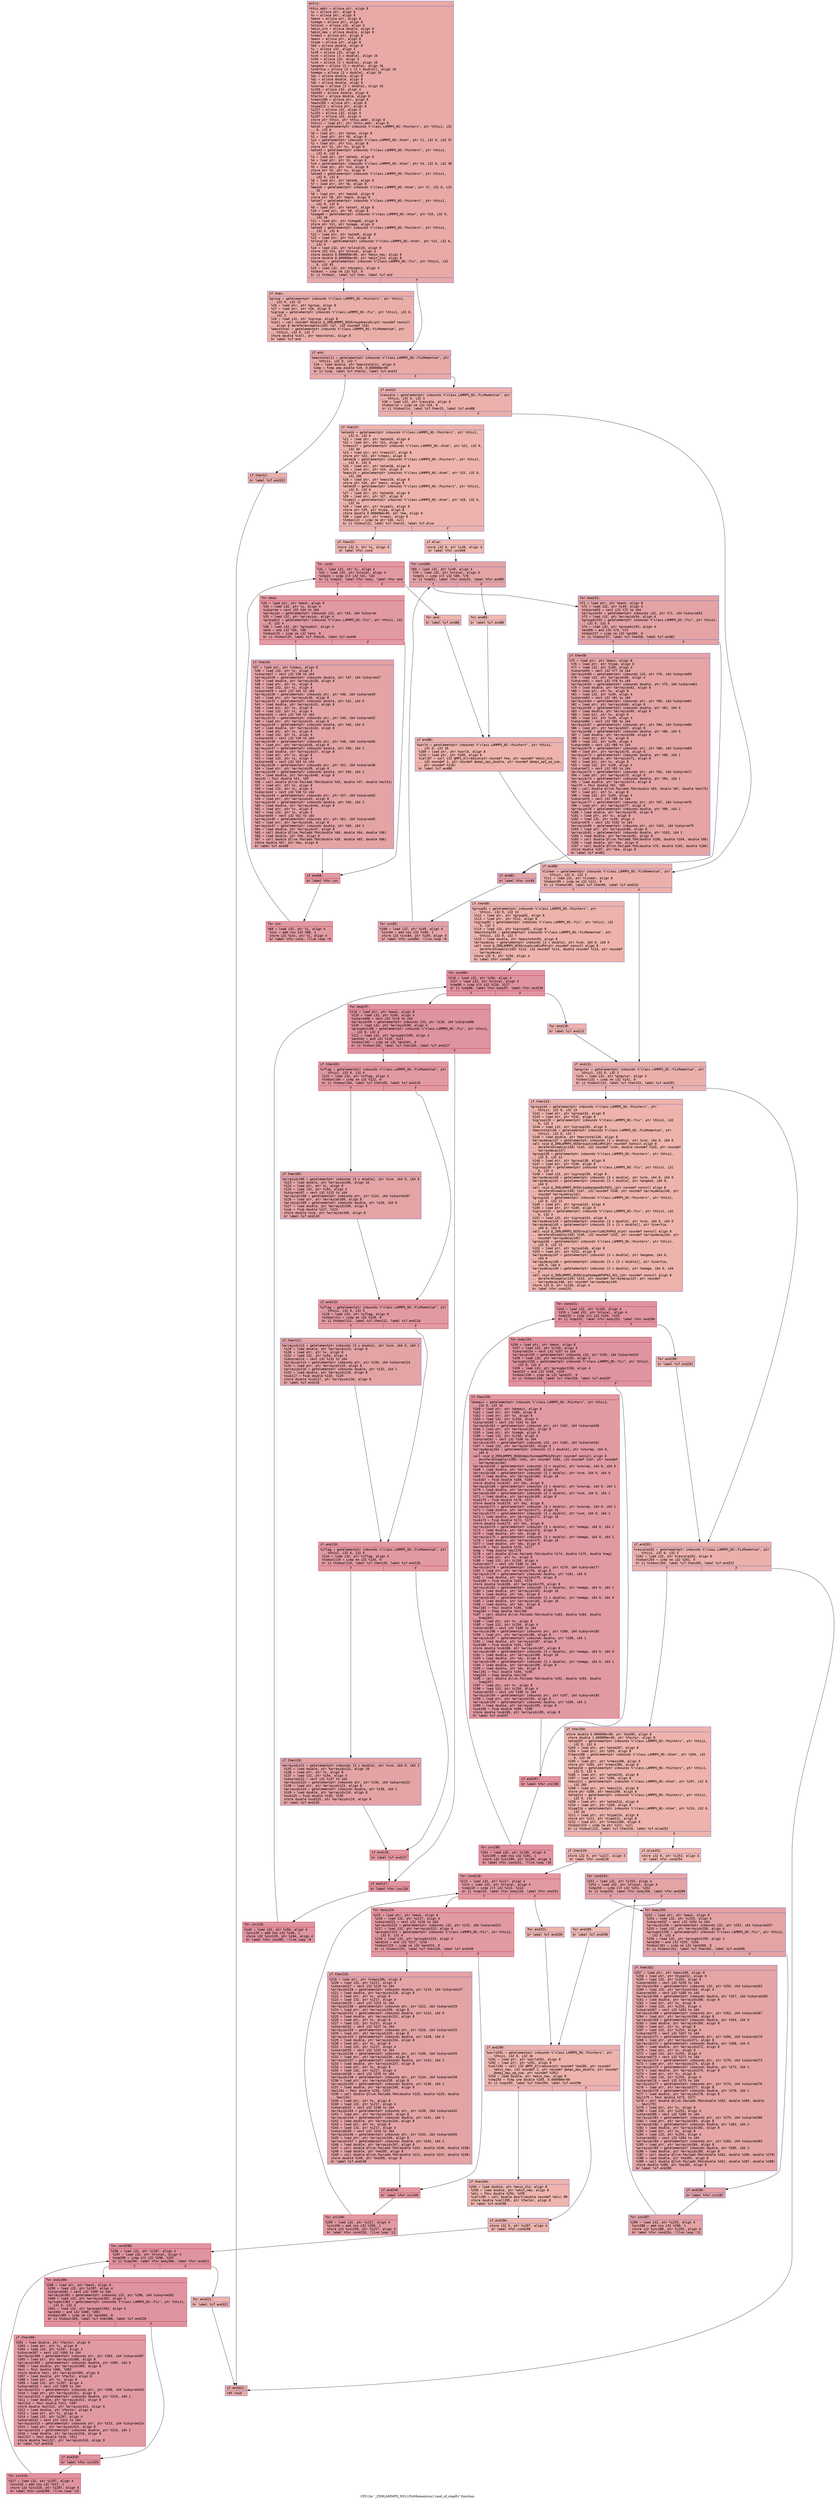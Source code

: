 digraph "CFG for '_ZN9LAMMPS_NS11FixMomentum11end_of_stepEv' function" {
	label="CFG for '_ZN9LAMMPS_NS11FixMomentum11end_of_stepEv' function";

	Node0x55dfed23d160 [shape=record,color="#3d50c3ff", style=filled, fillcolor="#ca3b3770" fontname="Courier",label="{entry:\l|  %this.addr = alloca ptr, align 8\l  %x = alloca ptr, align 8\l  %v = alloca ptr, align 8\l  %mask = alloca ptr, align 8\l  %image = alloca ptr, align 8\l  %nlocal = alloca i32, align 4\l  %ekin_old = alloca double, align 8\l  %ekin_new = alloca double, align 8\l  %rmass = alloca ptr, align 8\l  %mass = alloca ptr, align 8\l  %type = alloca ptr, align 8\l  %ke = alloca double, align 8\l  %i = alloca i32, align 4\l  %i49 = alloca i32, align 4\l  %vcm = alloca [3 x double], align 16\l  %i94 = alloca i32, align 4\l  %xcm = alloca [3 x double], align 16\l  %angmom = alloca [3 x double], align 16\l  %inertia = alloca [3 x [3 x double]], align 16\l  %omega = alloca [3 x double], align 16\l  %dx = alloca double, align 8\l  %dy = alloca double, align 8\l  %dz = alloca double, align 8\l  %unwrap = alloca [3 x double], align 16\l  %i150 = alloca i32, align 4\l  %ke205 = alloca double, align 8\l  %factor = alloca double, align 8\l  %rmass206 = alloca ptr, align 8\l  %mass209 = alloca ptr, align 8\l  %type212 = alloca ptr, align 8\l  %i217 = alloca i32, align 4\l  %i253 = alloca i32, align 4\l  %i297 = alloca i32, align 4\l  store ptr %this, ptr %this.addr, align 8\l  %this1 = load ptr, ptr %this.addr, align 8\l  %atom = getelementptr inbounds %\"class.LAMMPS_NS::Pointers\", ptr %this1, i32\l... 0, i32 6\l  %0 = load ptr, ptr %atom, align 8\l  %1 = load ptr, ptr %0, align 8\l  %x2 = getelementptr inbounds %\"class.LAMMPS_NS::Atom\", ptr %1, i32 0, i32 37\l  %2 = load ptr, ptr %x2, align 8\l  store ptr %2, ptr %x, align 8\l  %atom3 = getelementptr inbounds %\"class.LAMMPS_NS::Pointers\", ptr %this1,\l... i32 0, i32 6\l  %3 = load ptr, ptr %atom3, align 8\l  %4 = load ptr, ptr %3, align 8\l  %v4 = getelementptr inbounds %\"class.LAMMPS_NS::Atom\", ptr %4, i32 0, i32 38\l  %5 = load ptr, ptr %v4, align 8\l  store ptr %5, ptr %v, align 8\l  %atom5 = getelementptr inbounds %\"class.LAMMPS_NS::Pointers\", ptr %this1,\l... i32 0, i32 6\l  %6 = load ptr, ptr %atom5, align 8\l  %7 = load ptr, ptr %6, align 8\l  %mask6 = getelementptr inbounds %\"class.LAMMPS_NS::Atom\", ptr %7, i32 0, i32\l... 35\l  %8 = load ptr, ptr %mask6, align 8\l  store ptr %8, ptr %mask, align 8\l  %atom7 = getelementptr inbounds %\"class.LAMMPS_NS::Pointers\", ptr %this1,\l... i32 0, i32 6\l  %9 = load ptr, ptr %atom7, align 8\l  %10 = load ptr, ptr %9, align 8\l  %image8 = getelementptr inbounds %\"class.LAMMPS_NS::Atom\", ptr %10, i32 0,\l... i32 36\l  %11 = load ptr, ptr %image8, align 8\l  store ptr %11, ptr %image, align 8\l  %atom9 = getelementptr inbounds %\"class.LAMMPS_NS::Pointers\", ptr %this1,\l... i32 0, i32 6\l  %12 = load ptr, ptr %atom9, align 8\l  %13 = load ptr, ptr %12, align 8\l  %nlocal10 = getelementptr inbounds %\"class.LAMMPS_NS::Atom\", ptr %13, i32 0,\l... i32 4\l  %14 = load i32, ptr %nlocal10, align 8\l  store i32 %14, ptr %nlocal, align 4\l  store double 0.000000e+00, ptr %ekin_new, align 8\l  store double 0.000000e+00, ptr %ekin_old, align 8\l  %dynamic = getelementptr inbounds %\"class.LAMMPS_NS::Fix\", ptr %this1, i32\l... 0, i32 93\l  %15 = load i32, ptr %dynamic, align 4\l  %tobool = icmp ne i32 %15, 0\l  br i1 %tobool, label %if.then, label %if.end\l|{<s0>T|<s1>F}}"];
	Node0x55dfed23d160:s0 -> Node0x55dfed240db0[tooltip="entry -> if.then\nProbability 62.50%" ];
	Node0x55dfed23d160:s1 -> Node0x55dfed241440[tooltip="entry -> if.end\nProbability 37.50%" ];
	Node0x55dfed240db0 [shape=record,color="#3d50c3ff", style=filled, fillcolor="#d0473d70" fontname="Courier",label="{if.then:\l|  %group = getelementptr inbounds %\"class.LAMMPS_NS::Pointers\", ptr %this1,\l... i32 0, i32 13\l  %16 = load ptr, ptr %group, align 8\l  %17 = load ptr, ptr %16, align 8\l  %igroup = getelementptr inbounds %\"class.LAMMPS_NS::Fix\", ptr %this1, i32 0,\l... i32 3\l  %18 = load i32, ptr %igroup, align 8\l  %call = call noundef double @_ZN9LAMMPS_NS5Group4massEi(ptr noundef nonnull\l... align 8 dereferenceable(244) %17, i32 noundef %18)\l  %masstotal = getelementptr inbounds %\"class.LAMMPS_NS::FixMomentum\", ptr\l... %this1, i32 0, i32 7\l  store double %call, ptr %masstotal, align 8\l  br label %if.end\l}"];
	Node0x55dfed240db0 -> Node0x55dfed241440[tooltip="if.then -> if.end\nProbability 100.00%" ];
	Node0x55dfed241440 [shape=record,color="#3d50c3ff", style=filled, fillcolor="#ca3b3770" fontname="Courier",label="{if.end:\l|  %masstotal11 = getelementptr inbounds %\"class.LAMMPS_NS::FixMomentum\", ptr\l... %this1, i32 0, i32 7\l  %19 = load double, ptr %masstotal11, align 8\l  %cmp = fcmp oeq double %19, 0.000000e+00\l  br i1 %cmp, label %if.then12, label %if.end13\l|{<s0>T|<s1>F}}"];
	Node0x55dfed241440:s0 -> Node0x55dfed241df0[tooltip="if.end -> if.then12\nProbability 62.50%" ];
	Node0x55dfed241440:s1 -> Node0x55dfed241e70[tooltip="if.end -> if.end13\nProbability 37.50%" ];
	Node0x55dfed241df0 [shape=record,color="#3d50c3ff", style=filled, fillcolor="#d0473d70" fontname="Courier",label="{if.then12:\l|  br label %if.end322\l}"];
	Node0x55dfed241df0 -> Node0x55dfed241fa0[tooltip="if.then12 -> if.end322\nProbability 100.00%" ];
	Node0x55dfed241e70 [shape=record,color="#3d50c3ff", style=filled, fillcolor="#d24b4070" fontname="Courier",label="{if.end13:\l|  %rescale = getelementptr inbounds %\"class.LAMMPS_NS::FixMomentum\", ptr\l... %this1, i32 0, i32 3\l  %20 = load i32, ptr %rescale, align 8\l  %tobool14 = icmp ne i32 %20, 0\l  br i1 %tobool14, label %if.then15, label %if.end88\l|{<s0>T|<s1>F}}"];
	Node0x55dfed241e70:s0 -> Node0x55dfed2422b0[tooltip="if.end13 -> if.then15\nProbability 62.50%" ];
	Node0x55dfed241e70:s1 -> Node0x55dfed242330[tooltip="if.end13 -> if.end88\nProbability 37.50%" ];
	Node0x55dfed2422b0 [shape=record,color="#3d50c3ff", style=filled, fillcolor="#d6524470" fontname="Courier",label="{if.then15:\l|  %atom16 = getelementptr inbounds %\"class.LAMMPS_NS::Pointers\", ptr %this1,\l... i32 0, i32 6\l  %21 = load ptr, ptr %atom16, align 8\l  %22 = load ptr, ptr %21, align 8\l  %rmass17 = getelementptr inbounds %\"class.LAMMPS_NS::Atom\", ptr %22, i32 0,\l... i32 40\l  %23 = load ptr, ptr %rmass17, align 8\l  store ptr %23, ptr %rmass, align 8\l  %atom18 = getelementptr inbounds %\"class.LAMMPS_NS::Pointers\", ptr %this1,\l... i32 0, i32 6\l  %24 = load ptr, ptr %atom18, align 8\l  %25 = load ptr, ptr %24, align 8\l  %mass19 = getelementptr inbounds %\"class.LAMMPS_NS::Atom\", ptr %25, i32 0,\l... i32 205\l  %26 = load ptr, ptr %mass19, align 8\l  store ptr %26, ptr %mass, align 8\l  %atom20 = getelementptr inbounds %\"class.LAMMPS_NS::Pointers\", ptr %this1,\l... i32 0, i32 6\l  %27 = load ptr, ptr %atom20, align 8\l  %28 = load ptr, ptr %27, align 8\l  %type21 = getelementptr inbounds %\"class.LAMMPS_NS::Atom\", ptr %28, i32 0,\l... i32 34\l  %29 = load ptr, ptr %type21, align 8\l  store ptr %29, ptr %type, align 8\l  store double 0.000000e+00, ptr %ke, align 8\l  %30 = load ptr, ptr %rmass, align 8\l  %tobool22 = icmp ne ptr %30, null\l  br i1 %tobool22, label %if.then23, label %if.else\l|{<s0>T|<s1>F}}"];
	Node0x55dfed2422b0:s0 -> Node0x55dfed243270[tooltip="if.then15 -> if.then23\nProbability 62.50%" ];
	Node0x55dfed2422b0:s1 -> Node0x55dfed2432f0[tooltip="if.then15 -> if.else\nProbability 37.50%" ];
	Node0x55dfed243270 [shape=record,color="#3d50c3ff", style=filled, fillcolor="#d8564670" fontname="Courier",label="{if.then23:\l|  store i32 0, ptr %i, align 4\l  br label %for.cond\l}"];
	Node0x55dfed243270 -> Node0x55dfed2434b0[tooltip="if.then23 -> for.cond\nProbability 100.00%" ];
	Node0x55dfed2434b0 [shape=record,color="#b70d28ff", style=filled, fillcolor="#bb1b2c70" fontname="Courier",label="{for.cond:\l|  %31 = load i32, ptr %i, align 4\l  %32 = load i32, ptr %nlocal, align 4\l  %cmp24 = icmp slt i32 %31, %32\l  br i1 %cmp24, label %for.body, label %for.end\l|{<s0>T|<s1>F}}"];
	Node0x55dfed2434b0:s0 -> Node0x55dfed243750[tooltip="for.cond -> for.body\nProbability 96.88%" ];
	Node0x55dfed2434b0:s1 -> Node0x55dfed2437d0[tooltip="for.cond -> for.end\nProbability 3.12%" ];
	Node0x55dfed243750 [shape=record,color="#b70d28ff", style=filled, fillcolor="#bb1b2c70" fontname="Courier",label="{for.body:\l|  %33 = load ptr, ptr %mask, align 8\l  %34 = load i32, ptr %i, align 4\l  %idxprom = sext i32 %34 to i64\l  %arrayidx = getelementptr inbounds i32, ptr %33, i64 %idxprom\l  %35 = load i32, ptr %arrayidx, align 4\l  %groupbit = getelementptr inbounds %\"class.LAMMPS_NS::Fix\", ptr %this1, i32\l... 0, i32 4\l  %36 = load i32, ptr %groupbit, align 4\l  %and = and i32 %35, %36\l  %tobool25 = icmp ne i32 %and, 0\l  br i1 %tobool25, label %if.then26, label %if.end48\l|{<s0>T|<s1>F}}"];
	Node0x55dfed243750:s0 -> Node0x55dfed230ca0[tooltip="for.body -> if.then26\nProbability 62.50%" ];
	Node0x55dfed243750:s1 -> Node0x55dfed230d20[tooltip="for.body -> if.end48\nProbability 37.50%" ];
	Node0x55dfed230ca0 [shape=record,color="#3d50c3ff", style=filled, fillcolor="#c32e3170" fontname="Courier",label="{if.then26:\l|  %37 = load ptr, ptr %rmass, align 8\l  %38 = load i32, ptr %i, align 4\l  %idxprom27 = sext i32 %38 to i64\l  %arrayidx28 = getelementptr inbounds double, ptr %37, i64 %idxprom27\l  %39 = load double, ptr %arrayidx28, align 8\l  %40 = load ptr, ptr %v, align 8\l  %41 = load i32, ptr %i, align 4\l  %idxprom29 = sext i32 %41 to i64\l  %arrayidx30 = getelementptr inbounds ptr, ptr %40, i64 %idxprom29\l  %42 = load ptr, ptr %arrayidx30, align 8\l  %arrayidx31 = getelementptr inbounds double, ptr %42, i64 0\l  %43 = load double, ptr %arrayidx31, align 8\l  %44 = load ptr, ptr %v, align 8\l  %45 = load i32, ptr %i, align 4\l  %idxprom32 = sext i32 %45 to i64\l  %arrayidx33 = getelementptr inbounds ptr, ptr %44, i64 %idxprom32\l  %46 = load ptr, ptr %arrayidx33, align 8\l  %arrayidx34 = getelementptr inbounds double, ptr %46, i64 0\l  %47 = load double, ptr %arrayidx34, align 8\l  %48 = load ptr, ptr %v, align 8\l  %49 = load i32, ptr %i, align 4\l  %idxprom35 = sext i32 %49 to i64\l  %arrayidx36 = getelementptr inbounds ptr, ptr %48, i64 %idxprom35\l  %50 = load ptr, ptr %arrayidx36, align 8\l  %arrayidx37 = getelementptr inbounds double, ptr %50, i64 1\l  %51 = load double, ptr %arrayidx37, align 8\l  %52 = load ptr, ptr %v, align 8\l  %53 = load i32, ptr %i, align 4\l  %idxprom38 = sext i32 %53 to i64\l  %arrayidx39 = getelementptr inbounds ptr, ptr %52, i64 %idxprom38\l  %54 = load ptr, ptr %arrayidx39, align 8\l  %arrayidx40 = getelementptr inbounds double, ptr %54, i64 1\l  %55 = load double, ptr %arrayidx40, align 8\l  %mul41 = fmul double %51, %55\l  %56 = call double @llvm.fmuladd.f64(double %43, double %47, double %mul41)\l  %57 = load ptr, ptr %v, align 8\l  %58 = load i32, ptr %i, align 4\l  %idxprom42 = sext i32 %58 to i64\l  %arrayidx43 = getelementptr inbounds ptr, ptr %57, i64 %idxprom42\l  %59 = load ptr, ptr %arrayidx43, align 8\l  %arrayidx44 = getelementptr inbounds double, ptr %59, i64 2\l  %60 = load double, ptr %arrayidx44, align 8\l  %61 = load ptr, ptr %v, align 8\l  %62 = load i32, ptr %i, align 4\l  %idxprom45 = sext i32 %62 to i64\l  %arrayidx46 = getelementptr inbounds ptr, ptr %61, i64 %idxprom45\l  %63 = load ptr, ptr %arrayidx46, align 8\l  %arrayidx47 = getelementptr inbounds double, ptr %63, i64 2\l  %64 = load double, ptr %arrayidx47, align 8\l  %65 = call double @llvm.fmuladd.f64(double %60, double %64, double %56)\l  %66 = load double, ptr %ke, align 8\l  %67 = call double @llvm.fmuladd.f64(double %39, double %65, double %66)\l  store double %67, ptr %ke, align 8\l  br label %if.end48\l}"];
	Node0x55dfed230ca0 -> Node0x55dfed230d20[tooltip="if.then26 -> if.end48\nProbability 100.00%" ];
	Node0x55dfed230d20 [shape=record,color="#b70d28ff", style=filled, fillcolor="#bb1b2c70" fontname="Courier",label="{if.end48:\l|  br label %for.inc\l}"];
	Node0x55dfed230d20 -> Node0x55dfed248ff0[tooltip="if.end48 -> for.inc\nProbability 100.00%" ];
	Node0x55dfed248ff0 [shape=record,color="#b70d28ff", style=filled, fillcolor="#bb1b2c70" fontname="Courier",label="{for.inc:\l|  %68 = load i32, ptr %i, align 4\l  %inc = add nsw i32 %68, 1\l  store i32 %inc, ptr %i, align 4\l  br label %for.cond, !llvm.loop !6\l}"];
	Node0x55dfed248ff0 -> Node0x55dfed2434b0[tooltip="for.inc -> for.cond\nProbability 100.00%" ];
	Node0x55dfed2437d0 [shape=record,color="#3d50c3ff", style=filled, fillcolor="#d8564670" fontname="Courier",label="{for.end:\l|  br label %if.end86\l}"];
	Node0x55dfed2437d0 -> Node0x55dfed2493e0[tooltip="for.end -> if.end86\nProbability 100.00%" ];
	Node0x55dfed2432f0 [shape=record,color="#3d50c3ff", style=filled, fillcolor="#de614d70" fontname="Courier",label="{if.else:\l|  store i32 0, ptr %i49, align 4\l  br label %for.cond50\l}"];
	Node0x55dfed2432f0 -> Node0x55dfed249540[tooltip="if.else -> for.cond50\nProbability 100.00%" ];
	Node0x55dfed249540 [shape=record,color="#3d50c3ff", style=filled, fillcolor="#c32e3170" fontname="Courier",label="{for.cond50:\l|  %69 = load i32, ptr %i49, align 4\l  %70 = load i32, ptr %nlocal, align 4\l  %cmp51 = icmp slt i32 %69, %70\l  br i1 %cmp51, label %for.body52, label %for.end85\l|{<s0>T|<s1>F}}"];
	Node0x55dfed249540:s0 -> Node0x55dfed2497b0[tooltip="for.cond50 -> for.body52\nProbability 96.88%" ];
	Node0x55dfed249540:s1 -> Node0x55dfed249830[tooltip="for.cond50 -> for.end85\nProbability 3.12%" ];
	Node0x55dfed2497b0 [shape=record,color="#3d50c3ff", style=filled, fillcolor="#c32e3170" fontname="Courier",label="{for.body52:\l|  %71 = load ptr, ptr %mask, align 8\l  %72 = load i32, ptr %i49, align 4\l  %idxprom53 = sext i32 %72 to i64\l  %arrayidx54 = getelementptr inbounds i32, ptr %71, i64 %idxprom53\l  %73 = load i32, ptr %arrayidx54, align 4\l  %groupbit55 = getelementptr inbounds %\"class.LAMMPS_NS::Fix\", ptr %this1,\l... i32 0, i32 4\l  %74 = load i32, ptr %groupbit55, align 4\l  %and56 = and i32 %73, %74\l  %tobool57 = icmp ne i32 %and56, 0\l  br i1 %tobool57, label %if.then58, label %if.end82\l|{<s0>T|<s1>F}}"];
	Node0x55dfed2497b0:s0 -> Node0x55dfed249f30[tooltip="for.body52 -> if.then58\nProbability 62.50%" ];
	Node0x55dfed2497b0:s1 -> Node0x55dfed249fb0[tooltip="for.body52 -> if.end82\nProbability 37.50%" ];
	Node0x55dfed249f30 [shape=record,color="#3d50c3ff", style=filled, fillcolor="#c5333470" fontname="Courier",label="{if.then58:\l|  %75 = load ptr, ptr %mass, align 8\l  %76 = load ptr, ptr %type, align 8\l  %77 = load i32, ptr %i49, align 4\l  %idxprom59 = sext i32 %77 to i64\l  %arrayidx60 = getelementptr inbounds i32, ptr %76, i64 %idxprom59\l  %78 = load i32, ptr %arrayidx60, align 4\l  %idxprom61 = sext i32 %78 to i64\l  %arrayidx62 = getelementptr inbounds double, ptr %75, i64 %idxprom61\l  %79 = load double, ptr %arrayidx62, align 8\l  %80 = load ptr, ptr %v, align 8\l  %81 = load i32, ptr %i49, align 4\l  %idxprom63 = sext i32 %81 to i64\l  %arrayidx64 = getelementptr inbounds ptr, ptr %80, i64 %idxprom63\l  %82 = load ptr, ptr %arrayidx64, align 8\l  %arrayidx65 = getelementptr inbounds double, ptr %82, i64 0\l  %83 = load double, ptr %arrayidx65, align 8\l  %84 = load ptr, ptr %v, align 8\l  %85 = load i32, ptr %i49, align 4\l  %idxprom66 = sext i32 %85 to i64\l  %arrayidx67 = getelementptr inbounds ptr, ptr %84, i64 %idxprom66\l  %86 = load ptr, ptr %arrayidx67, align 8\l  %arrayidx68 = getelementptr inbounds double, ptr %86, i64 0\l  %87 = load double, ptr %arrayidx68, align 8\l  %88 = load ptr, ptr %v, align 8\l  %89 = load i32, ptr %i49, align 4\l  %idxprom69 = sext i32 %89 to i64\l  %arrayidx70 = getelementptr inbounds ptr, ptr %88, i64 %idxprom69\l  %90 = load ptr, ptr %arrayidx70, align 8\l  %arrayidx71 = getelementptr inbounds double, ptr %90, i64 1\l  %91 = load double, ptr %arrayidx71, align 8\l  %92 = load ptr, ptr %v, align 8\l  %93 = load i32, ptr %i49, align 4\l  %idxprom72 = sext i32 %93 to i64\l  %arrayidx73 = getelementptr inbounds ptr, ptr %92, i64 %idxprom72\l  %94 = load ptr, ptr %arrayidx73, align 8\l  %arrayidx74 = getelementptr inbounds double, ptr %94, i64 1\l  %95 = load double, ptr %arrayidx74, align 8\l  %mul75 = fmul double %91, %95\l  %96 = call double @llvm.fmuladd.f64(double %83, double %87, double %mul75)\l  %97 = load ptr, ptr %v, align 8\l  %98 = load i32, ptr %i49, align 4\l  %idxprom76 = sext i32 %98 to i64\l  %arrayidx77 = getelementptr inbounds ptr, ptr %97, i64 %idxprom76\l  %99 = load ptr, ptr %arrayidx77, align 8\l  %arrayidx78 = getelementptr inbounds double, ptr %99, i64 2\l  %100 = load double, ptr %arrayidx78, align 8\l  %101 = load ptr, ptr %v, align 8\l  %102 = load i32, ptr %i49, align 4\l  %idxprom79 = sext i32 %102 to i64\l  %arrayidx80 = getelementptr inbounds ptr, ptr %101, i64 %idxprom79\l  %103 = load ptr, ptr %arrayidx80, align 8\l  %arrayidx81 = getelementptr inbounds double, ptr %103, i64 2\l  %104 = load double, ptr %arrayidx81, align 8\l  %105 = call double @llvm.fmuladd.f64(double %100, double %104, double %96)\l  %106 = load double, ptr %ke, align 8\l  %107 = call double @llvm.fmuladd.f64(double %79, double %105, double %106)\l  store double %107, ptr %ke, align 8\l  br label %if.end82\l}"];
	Node0x55dfed249f30 -> Node0x55dfed249fb0[tooltip="if.then58 -> if.end82\nProbability 100.00%" ];
	Node0x55dfed249fb0 [shape=record,color="#3d50c3ff", style=filled, fillcolor="#c32e3170" fontname="Courier",label="{if.end82:\l|  br label %for.inc83\l}"];
	Node0x55dfed249fb0 -> Node0x55dfed24cc10[tooltip="if.end82 -> for.inc83\nProbability 100.00%" ];
	Node0x55dfed24cc10 [shape=record,color="#3d50c3ff", style=filled, fillcolor="#c32e3170" fontname="Courier",label="{for.inc83:\l|  %108 = load i32, ptr %i49, align 4\l  %inc84 = add nsw i32 %108, 1\l  store i32 %inc84, ptr %i49, align 4\l  br label %for.cond50, !llvm.loop !8\l}"];
	Node0x55dfed24cc10 -> Node0x55dfed249540[tooltip="for.inc83 -> for.cond50\nProbability 100.00%" ];
	Node0x55dfed249830 [shape=record,color="#3d50c3ff", style=filled, fillcolor="#de614d70" fontname="Courier",label="{for.end85:\l|  br label %if.end86\l}"];
	Node0x55dfed249830 -> Node0x55dfed2493e0[tooltip="for.end85 -> if.end86\nProbability 100.00%" ];
	Node0x55dfed2493e0 [shape=record,color="#3d50c3ff", style=filled, fillcolor="#d6524470" fontname="Courier",label="{if.end86:\l|  %world = getelementptr inbounds %\"class.LAMMPS_NS::Pointers\", ptr %this1,\l... i32 0, i32 16\l  %109 = load ptr, ptr %world, align 8\l  %110 = load ptr, ptr %109, align 8\l  %call87 = call i32 @MPI_Allreduce(ptr noundef %ke, ptr noundef %ekin_old,\l... i32 noundef 1, ptr noundef @ompi_mpi_double, ptr noundef @ompi_mpi_op_sum,\l... ptr noundef %110)\l  br label %if.end88\l}"];
	Node0x55dfed2493e0 -> Node0x55dfed242330[tooltip="if.end86 -> if.end88\nProbability 100.00%" ];
	Node0x55dfed242330 [shape=record,color="#3d50c3ff", style=filled, fillcolor="#d24b4070" fontname="Courier",label="{if.end88:\l|  %linear = getelementptr inbounds %\"class.LAMMPS_NS::FixMomentum\", ptr\l... %this1, i32 0, i32 1\l  %111 = load i32, ptr %linear, align 8\l  %tobool89 = icmp ne i32 %111, 0\l  br i1 %tobool89, label %if.then90, label %if.end131\l|{<s0>T|<s1>F}}"];
	Node0x55dfed242330:s0 -> Node0x55dfed24d710[tooltip="if.end88 -> if.then90\nProbability 62.50%" ];
	Node0x55dfed242330:s1 -> Node0x55dfed24d790[tooltip="if.end88 -> if.end131\nProbability 37.50%" ];
	Node0x55dfed24d710 [shape=record,color="#3d50c3ff", style=filled, fillcolor="#d6524470" fontname="Courier",label="{if.then90:\l|  %group91 = getelementptr inbounds %\"class.LAMMPS_NS::Pointers\", ptr\l... %this1, i32 0, i32 13\l  %112 = load ptr, ptr %group91, align 8\l  %113 = load ptr, ptr %112, align 8\l  %igroup92 = getelementptr inbounds %\"class.LAMMPS_NS::Fix\", ptr %this1, i32\l... 0, i32 3\l  %114 = load i32, ptr %igroup92, align 8\l  %masstotal93 = getelementptr inbounds %\"class.LAMMPS_NS::FixMomentum\", ptr\l... %this1, i32 0, i32 7\l  %115 = load double, ptr %masstotal93, align 8\l  %arraydecay = getelementptr inbounds [3 x double], ptr %vcm, i64 0, i64 0\l  call void @_ZN9LAMMPS_NS5Group3vcmEidPd(ptr noundef nonnull align 8\l... dereferenceable(244) %113, i32 noundef %114, double noundef %115, ptr noundef\l... %arraydecay)\l  store i32 0, ptr %i94, align 4\l  br label %for.cond95\l}"];
	Node0x55dfed24d710 -> Node0x55dfed24e180[tooltip="if.then90 -> for.cond95\nProbability 100.00%" ];
	Node0x55dfed24e180 [shape=record,color="#b70d28ff", style=filled, fillcolor="#b70d2870" fontname="Courier",label="{for.cond95:\l|  %116 = load i32, ptr %i94, align 4\l  %117 = load i32, ptr %nlocal, align 4\l  %cmp96 = icmp slt i32 %116, %117\l  br i1 %cmp96, label %for.body97, label %for.end130\l|{<s0>T|<s1>F}}"];
	Node0x55dfed24e180:s0 -> Node0x55dfed24e3d0[tooltip="for.cond95 -> for.body97\nProbability 96.88%" ];
	Node0x55dfed24e180:s1 -> Node0x55dfed24e450[tooltip="for.cond95 -> for.end130\nProbability 3.12%" ];
	Node0x55dfed24e3d0 [shape=record,color="#b70d28ff", style=filled, fillcolor="#b70d2870" fontname="Courier",label="{for.body97:\l|  %118 = load ptr, ptr %mask, align 8\l  %119 = load i32, ptr %i94, align 4\l  %idxprom98 = sext i32 %119 to i64\l  %arrayidx99 = getelementptr inbounds i32, ptr %118, i64 %idxprom98\l  %120 = load i32, ptr %arrayidx99, align 4\l  %groupbit100 = getelementptr inbounds %\"class.LAMMPS_NS::Fix\", ptr %this1,\l... i32 0, i32 4\l  %121 = load i32, ptr %groupbit100, align 4\l  %and101 = and i32 %120, %121\l  %tobool102 = icmp ne i32 %and101, 0\l  br i1 %tobool102, label %if.then103, label %if.end127\l|{<s0>T|<s1>F}}"];
	Node0x55dfed24e3d0:s0 -> Node0x55dfed24eb30[tooltip="for.body97 -> if.then103\nProbability 62.50%" ];
	Node0x55dfed24e3d0:s1 -> Node0x55dfed24ebb0[tooltip="for.body97 -> if.end127\nProbability 37.50%" ];
	Node0x55dfed24eb30 [shape=record,color="#b70d28ff", style=filled, fillcolor="#bb1b2c70" fontname="Courier",label="{if.then103:\l|  %xflag = getelementptr inbounds %\"class.LAMMPS_NS::FixMomentum\", ptr\l... %this1, i32 0, i32 4\l  %122 = load i32, ptr %xflag, align 4\l  %tobool104 = icmp ne i32 %122, 0\l  br i1 %tobool104, label %if.then105, label %if.end110\l|{<s0>T|<s1>F}}"];
	Node0x55dfed24eb30:s0 -> Node0x55dfed24ef60[tooltip="if.then103 -> if.then105\nProbability 62.50%" ];
	Node0x55dfed24eb30:s1 -> Node0x55dfed24efe0[tooltip="if.then103 -> if.end110\nProbability 37.50%" ];
	Node0x55dfed24ef60 [shape=record,color="#3d50c3ff", style=filled, fillcolor="#c32e3170" fontname="Courier",label="{if.then105:\l|  %arrayidx106 = getelementptr inbounds [3 x double], ptr %vcm, i64 0, i64 0\l  %123 = load double, ptr %arrayidx106, align 16\l  %124 = load ptr, ptr %v, align 8\l  %125 = load i32, ptr %i94, align 4\l  %idxprom107 = sext i32 %125 to i64\l  %arrayidx108 = getelementptr inbounds ptr, ptr %124, i64 %idxprom107\l  %126 = load ptr, ptr %arrayidx108, align 8\l  %arrayidx109 = getelementptr inbounds double, ptr %126, i64 0\l  %127 = load double, ptr %arrayidx109, align 8\l  %sub = fsub double %127, %123\l  store double %sub, ptr %arrayidx109, align 8\l  br label %if.end110\l}"];
	Node0x55dfed24ef60 -> Node0x55dfed24efe0[tooltip="if.then105 -> if.end110\nProbability 100.00%" ];
	Node0x55dfed24efe0 [shape=record,color="#b70d28ff", style=filled, fillcolor="#bb1b2c70" fontname="Courier",label="{if.end110:\l|  %yflag = getelementptr inbounds %\"class.LAMMPS_NS::FixMomentum\", ptr\l... %this1, i32 0, i32 5\l  %128 = load i32, ptr %yflag, align 8\l  %tobool111 = icmp ne i32 %128, 0\l  br i1 %tobool111, label %if.then112, label %if.end118\l|{<s0>T|<s1>F}}"];
	Node0x55dfed24efe0:s0 -> Node0x55dfed24fb00[tooltip="if.end110 -> if.then112\nProbability 62.50%" ];
	Node0x55dfed24efe0:s1 -> Node0x55dfed24fb80[tooltip="if.end110 -> if.end118\nProbability 37.50%" ];
	Node0x55dfed24fb00 [shape=record,color="#3d50c3ff", style=filled, fillcolor="#c32e3170" fontname="Courier",label="{if.then112:\l|  %arrayidx113 = getelementptr inbounds [3 x double], ptr %vcm, i64 0, i64 1\l  %129 = load double, ptr %arrayidx113, align 8\l  %130 = load ptr, ptr %v, align 8\l  %131 = load i32, ptr %i94, align 4\l  %idxprom114 = sext i32 %131 to i64\l  %arrayidx115 = getelementptr inbounds ptr, ptr %130, i64 %idxprom114\l  %132 = load ptr, ptr %arrayidx115, align 8\l  %arrayidx116 = getelementptr inbounds double, ptr %132, i64 1\l  %133 = load double, ptr %arrayidx116, align 8\l  %sub117 = fsub double %133, %129\l  store double %sub117, ptr %arrayidx116, align 8\l  br label %if.end118\l}"];
	Node0x55dfed24fb00 -> Node0x55dfed24fb80[tooltip="if.then112 -> if.end118\nProbability 100.00%" ];
	Node0x55dfed24fb80 [shape=record,color="#b70d28ff", style=filled, fillcolor="#bb1b2c70" fontname="Courier",label="{if.end118:\l|  %zflag = getelementptr inbounds %\"class.LAMMPS_NS::FixMomentum\", ptr\l... %this1, i32 0, i32 6\l  %134 = load i32, ptr %zflag, align 4\l  %tobool119 = icmp ne i32 %134, 0\l  br i1 %tobool119, label %if.then120, label %if.end126\l|{<s0>T|<s1>F}}"];
	Node0x55dfed24fb80:s0 -> Node0x55dfed250640[tooltip="if.end118 -> if.then120\nProbability 62.50%" ];
	Node0x55dfed24fb80:s1 -> Node0x55dfed2506c0[tooltip="if.end118 -> if.end126\nProbability 37.50%" ];
	Node0x55dfed250640 [shape=record,color="#3d50c3ff", style=filled, fillcolor="#c32e3170" fontname="Courier",label="{if.then120:\l|  %arrayidx121 = getelementptr inbounds [3 x double], ptr %vcm, i64 0, i64 2\l  %135 = load double, ptr %arrayidx121, align 16\l  %136 = load ptr, ptr %v, align 8\l  %137 = load i32, ptr %i94, align 4\l  %idxprom122 = sext i32 %137 to i64\l  %arrayidx123 = getelementptr inbounds ptr, ptr %136, i64 %idxprom122\l  %138 = load ptr, ptr %arrayidx123, align 8\l  %arrayidx124 = getelementptr inbounds double, ptr %138, i64 2\l  %139 = load double, ptr %arrayidx124, align 8\l  %sub125 = fsub double %139, %135\l  store double %sub125, ptr %arrayidx124, align 8\l  br label %if.end126\l}"];
	Node0x55dfed250640 -> Node0x55dfed2506c0[tooltip="if.then120 -> if.end126\nProbability 100.00%" ];
	Node0x55dfed2506c0 [shape=record,color="#b70d28ff", style=filled, fillcolor="#bb1b2c70" fontname="Courier",label="{if.end126:\l|  br label %if.end127\l}"];
	Node0x55dfed2506c0 -> Node0x55dfed24ebb0[tooltip="if.end126 -> if.end127\nProbability 100.00%" ];
	Node0x55dfed24ebb0 [shape=record,color="#b70d28ff", style=filled, fillcolor="#b70d2870" fontname="Courier",label="{if.end127:\l|  br label %for.inc128\l}"];
	Node0x55dfed24ebb0 -> Node0x55dfed250fd0[tooltip="if.end127 -> for.inc128\nProbability 100.00%" ];
	Node0x55dfed250fd0 [shape=record,color="#b70d28ff", style=filled, fillcolor="#b70d2870" fontname="Courier",label="{for.inc128:\l|  %140 = load i32, ptr %i94, align 4\l  %inc129 = add nsw i32 %140, 1\l  store i32 %inc129, ptr %i94, align 4\l  br label %for.cond95, !llvm.loop !9\l}"];
	Node0x55dfed250fd0 -> Node0x55dfed24e180[tooltip="for.inc128 -> for.cond95\nProbability 100.00%" ];
	Node0x55dfed24e450 [shape=record,color="#3d50c3ff", style=filled, fillcolor="#d6524470" fontname="Courier",label="{for.end130:\l|  br label %if.end131\l}"];
	Node0x55dfed24e450 -> Node0x55dfed24d790[tooltip="for.end130 -> if.end131\nProbability 100.00%" ];
	Node0x55dfed24d790 [shape=record,color="#3d50c3ff", style=filled, fillcolor="#d24b4070" fontname="Courier",label="{if.end131:\l|  %angular = getelementptr inbounds %\"class.LAMMPS_NS::FixMomentum\", ptr\l... %this1, i32 0, i32 2\l  %141 = load i32, ptr %angular, align 4\l  %tobool132 = icmp ne i32 %141, 0\l  br i1 %tobool132, label %if.then133, label %if.end201\l|{<s0>T|<s1>F}}"];
	Node0x55dfed24d790:s0 -> Node0x55dfed248170[tooltip="if.end131 -> if.then133\nProbability 62.50%" ];
	Node0x55dfed24d790:s1 -> Node0x55dfed2481f0[tooltip="if.end131 -> if.end201\nProbability 37.50%" ];
	Node0x55dfed248170 [shape=record,color="#3d50c3ff", style=filled, fillcolor="#d6524470" fontname="Courier",label="{if.then133:\l|  %group134 = getelementptr inbounds %\"class.LAMMPS_NS::Pointers\", ptr\l... %this1, i32 0, i32 13\l  %142 = load ptr, ptr %group134, align 8\l  %143 = load ptr, ptr %142, align 8\l  %igroup135 = getelementptr inbounds %\"class.LAMMPS_NS::Fix\", ptr %this1, i32\l... 0, i32 3\l  %144 = load i32, ptr %igroup135, align 8\l  %masstotal136 = getelementptr inbounds %\"class.LAMMPS_NS::FixMomentum\", ptr\l... %this1, i32 0, i32 7\l  %145 = load double, ptr %masstotal136, align 8\l  %arraydecay137 = getelementptr inbounds [3 x double], ptr %xcm, i64 0, i64 0\l  call void @_ZN9LAMMPS_NS5Group3xcmEidPd(ptr noundef nonnull align 8\l... dereferenceable(244) %143, i32 noundef %144, double noundef %145, ptr noundef\l... %arraydecay137)\l  %group138 = getelementptr inbounds %\"class.LAMMPS_NS::Pointers\", ptr %this1,\l... i32 0, i32 13\l  %146 = load ptr, ptr %group138, align 8\l  %147 = load ptr, ptr %146, align 8\l  %igroup139 = getelementptr inbounds %\"class.LAMMPS_NS::Fix\", ptr %this1, i32\l... 0, i32 3\l  %148 = load i32, ptr %igroup139, align 8\l  %arraydecay140 = getelementptr inbounds [3 x double], ptr %xcm, i64 0, i64 0\l  %arraydecay141 = getelementptr inbounds [3 x double], ptr %angmom, i64 0,\l... i64 0\l  call void @_ZN9LAMMPS_NS5Group6angmomEiPdS1_(ptr noundef nonnull align 8\l... dereferenceable(244) %147, i32 noundef %148, ptr noundef %arraydecay140, ptr\l... noundef %arraydecay141)\l  %group142 = getelementptr inbounds %\"class.LAMMPS_NS::Pointers\", ptr %this1,\l... i32 0, i32 13\l  %149 = load ptr, ptr %group142, align 8\l  %150 = load ptr, ptr %149, align 8\l  %igroup143 = getelementptr inbounds %\"class.LAMMPS_NS::Fix\", ptr %this1, i32\l... 0, i32 3\l  %151 = load i32, ptr %igroup143, align 8\l  %arraydecay144 = getelementptr inbounds [3 x double], ptr %xcm, i64 0, i64 0\l  %arraydecay145 = getelementptr inbounds [3 x [3 x double]], ptr %inertia,\l... i64 0, i64 0\l  call void @_ZN9LAMMPS_NS5Group7inertiaEiPdPA3_d(ptr noundef nonnull align 8\l... dereferenceable(244) %150, i32 noundef %151, ptr noundef %arraydecay144, ptr\l... noundef %arraydecay145)\l  %group146 = getelementptr inbounds %\"class.LAMMPS_NS::Pointers\", ptr %this1,\l... i32 0, i32 13\l  %152 = load ptr, ptr %group146, align 8\l  %153 = load ptr, ptr %152, align 8\l  %arraydecay147 = getelementptr inbounds [3 x double], ptr %angmom, i64 0,\l... i64 0\l  %arraydecay148 = getelementptr inbounds [3 x [3 x double]], ptr %inertia,\l... i64 0, i64 0\l  %arraydecay149 = getelementptr inbounds [3 x double], ptr %omega, i64 0, i64\l... 0\l  call void @_ZN9LAMMPS_NS5Group5omegaEPdPA3_dS1_(ptr noundef nonnull align 8\l... dereferenceable(244) %153, ptr noundef %arraydecay147, ptr noundef\l... %arraydecay148, ptr noundef %arraydecay149)\l  store i32 0, ptr %i150, align 4\l  br label %for.cond151\l}"];
	Node0x55dfed248170 -> Node0x55dfed2542a0[tooltip="if.then133 -> for.cond151\nProbability 100.00%" ];
	Node0x55dfed2542a0 [shape=record,color="#b70d28ff", style=filled, fillcolor="#b70d2870" fontname="Courier",label="{for.cond151:\l|  %154 = load i32, ptr %i150, align 4\l  %155 = load i32, ptr %nlocal, align 4\l  %cmp152 = icmp slt i32 %154, %155\l  br i1 %cmp152, label %for.body153, label %for.end200\l|{<s0>T|<s1>F}}"];
	Node0x55dfed2542a0:s0 -> Node0x55dfed254550[tooltip="for.cond151 -> for.body153\nProbability 96.88%" ];
	Node0x55dfed2542a0:s1 -> Node0x55dfed2545d0[tooltip="for.cond151 -> for.end200\nProbability 3.12%" ];
	Node0x55dfed254550 [shape=record,color="#b70d28ff", style=filled, fillcolor="#b70d2870" fontname="Courier",label="{for.body153:\l|  %156 = load ptr, ptr %mask, align 8\l  %157 = load i32, ptr %i150, align 4\l  %idxprom154 = sext i32 %157 to i64\l  %arrayidx155 = getelementptr inbounds i32, ptr %156, i64 %idxprom154\l  %158 = load i32, ptr %arrayidx155, align 4\l  %groupbit156 = getelementptr inbounds %\"class.LAMMPS_NS::Fix\", ptr %this1,\l... i32 0, i32 4\l  %159 = load i32, ptr %groupbit156, align 4\l  %and157 = and i32 %158, %159\l  %tobool158 = icmp ne i32 %and157, 0\l  br i1 %tobool158, label %if.then159, label %if.end197\l|{<s0>T|<s1>F}}"];
	Node0x55dfed254550:s0 -> Node0x55dfed254d10[tooltip="for.body153 -> if.then159\nProbability 62.50%" ];
	Node0x55dfed254550:s1 -> Node0x55dfed254d90[tooltip="for.body153 -> if.end197\nProbability 37.50%" ];
	Node0x55dfed254d10 [shape=record,color="#b70d28ff", style=filled, fillcolor="#bb1b2c70" fontname="Courier",label="{if.then159:\l|  %domain = getelementptr inbounds %\"class.LAMMPS_NS::Pointers\", ptr %this1,\l... i32 0, i32 10\l  %160 = load ptr, ptr %domain, align 8\l  %161 = load ptr, ptr %160, align 8\l  %162 = load ptr, ptr %x, align 8\l  %163 = load i32, ptr %i150, align 4\l  %idxprom160 = sext i32 %163 to i64\l  %arrayidx161 = getelementptr inbounds ptr, ptr %162, i64 %idxprom160\l  %164 = load ptr, ptr %arrayidx161, align 8\l  %165 = load ptr, ptr %image, align 8\l  %166 = load i32, ptr %i150, align 4\l  %idxprom162 = sext i32 %166 to i64\l  %arrayidx163 = getelementptr inbounds i32, ptr %165, i64 %idxprom162\l  %167 = load i32, ptr %arrayidx163, align 4\l  %arraydecay164 = getelementptr inbounds [3 x double], ptr %unwrap, i64 0,\l... i64 0\l  call void @_ZN9LAMMPS_NS6Domain5unmapEPKdiPd(ptr noundef nonnull align 8\l... dereferenceable(1200) %161, ptr noundef %164, i32 noundef %167, ptr noundef\l... %arraydecay164)\l  %arrayidx165 = getelementptr inbounds [3 x double], ptr %unwrap, i64 0, i64 0\l  %168 = load double, ptr %arrayidx165, align 16\l  %arrayidx166 = getelementptr inbounds [3 x double], ptr %xcm, i64 0, i64 0\l  %169 = load double, ptr %arrayidx166, align 16\l  %sub167 = fsub double %168, %169\l  store double %sub167, ptr %dx, align 8\l  %arrayidx168 = getelementptr inbounds [3 x double], ptr %unwrap, i64 0, i64 1\l  %170 = load double, ptr %arrayidx168, align 8\l  %arrayidx169 = getelementptr inbounds [3 x double], ptr %xcm, i64 0, i64 1\l  %171 = load double, ptr %arrayidx169, align 8\l  %sub170 = fsub double %170, %171\l  store double %sub170, ptr %dy, align 8\l  %arrayidx171 = getelementptr inbounds [3 x double], ptr %unwrap, i64 0, i64 2\l  %172 = load double, ptr %arrayidx171, align 16\l  %arrayidx172 = getelementptr inbounds [3 x double], ptr %xcm, i64 0, i64 2\l  %173 = load double, ptr %arrayidx172, align 16\l  %sub173 = fsub double %172, %173\l  store double %sub173, ptr %dz, align 8\l  %arrayidx174 = getelementptr inbounds [3 x double], ptr %omega, i64 0, i64 1\l  %174 = load double, ptr %arrayidx174, align 8\l  %175 = load double, ptr %dz, align 8\l  %arrayidx175 = getelementptr inbounds [3 x double], ptr %omega, i64 0, i64 2\l  %176 = load double, ptr %arrayidx175, align 16\l  %177 = load double, ptr %dy, align 8\l  %mul176 = fmul double %176, %177\l  %neg = fneg double %mul176\l  %178 = call double @llvm.fmuladd.f64(double %174, double %175, double %neg)\l  %179 = load ptr, ptr %v, align 8\l  %180 = load i32, ptr %i150, align 4\l  %idxprom177 = sext i32 %180 to i64\l  %arrayidx178 = getelementptr inbounds ptr, ptr %179, i64 %idxprom177\l  %181 = load ptr, ptr %arrayidx178, align 8\l  %arrayidx179 = getelementptr inbounds double, ptr %181, i64 0\l  %182 = load double, ptr %arrayidx179, align 8\l  %sub180 = fsub double %182, %178\l  store double %sub180, ptr %arrayidx179, align 8\l  %arrayidx181 = getelementptr inbounds [3 x double], ptr %omega, i64 0, i64 2\l  %183 = load double, ptr %arrayidx181, align 16\l  %184 = load double, ptr %dx, align 8\l  %arrayidx182 = getelementptr inbounds [3 x double], ptr %omega, i64 0, i64 0\l  %185 = load double, ptr %arrayidx182, align 16\l  %186 = load double, ptr %dz, align 8\l  %mul183 = fmul double %185, %186\l  %neg184 = fneg double %mul183\l  %187 = call double @llvm.fmuladd.f64(double %183, double %184, double\l... %neg184)\l  %188 = load ptr, ptr %v, align 8\l  %189 = load i32, ptr %i150, align 4\l  %idxprom185 = sext i32 %189 to i64\l  %arrayidx186 = getelementptr inbounds ptr, ptr %188, i64 %idxprom185\l  %190 = load ptr, ptr %arrayidx186, align 8\l  %arrayidx187 = getelementptr inbounds double, ptr %190, i64 1\l  %191 = load double, ptr %arrayidx187, align 8\l  %sub188 = fsub double %191, %187\l  store double %sub188, ptr %arrayidx187, align 8\l  %arrayidx189 = getelementptr inbounds [3 x double], ptr %omega, i64 0, i64 0\l  %192 = load double, ptr %arrayidx189, align 16\l  %193 = load double, ptr %dy, align 8\l  %arrayidx190 = getelementptr inbounds [3 x double], ptr %omega, i64 0, i64 1\l  %194 = load double, ptr %arrayidx190, align 8\l  %195 = load double, ptr %dx, align 8\l  %mul191 = fmul double %194, %195\l  %neg192 = fneg double %mul191\l  %196 = call double @llvm.fmuladd.f64(double %192, double %193, double\l... %neg192)\l  %197 = load ptr, ptr %v, align 8\l  %198 = load i32, ptr %i150, align 4\l  %idxprom193 = sext i32 %198 to i64\l  %arrayidx194 = getelementptr inbounds ptr, ptr %197, i64 %idxprom193\l  %199 = load ptr, ptr %arrayidx194, align 8\l  %arrayidx195 = getelementptr inbounds double, ptr %199, i64 2\l  %200 = load double, ptr %arrayidx195, align 8\l  %sub196 = fsub double %200, %196\l  store double %sub196, ptr %arrayidx195, align 8\l  br label %if.end197\l}"];
	Node0x55dfed254d10 -> Node0x55dfed254d90[tooltip="if.then159 -> if.end197\nProbability 100.00%" ];
	Node0x55dfed254d90 [shape=record,color="#b70d28ff", style=filled, fillcolor="#b70d2870" fontname="Courier",label="{if.end197:\l|  br label %for.inc198\l}"];
	Node0x55dfed254d90 -> Node0x55dfed24c520[tooltip="if.end197 -> for.inc198\nProbability 100.00%" ];
	Node0x55dfed24c520 [shape=record,color="#b70d28ff", style=filled, fillcolor="#b70d2870" fontname="Courier",label="{for.inc198:\l|  %201 = load i32, ptr %i150, align 4\l  %inc199 = add nsw i32 %201, 1\l  store i32 %inc199, ptr %i150, align 4\l  br label %for.cond151, !llvm.loop !10\l}"];
	Node0x55dfed24c520 -> Node0x55dfed2542a0[tooltip="for.inc198 -> for.cond151\nProbability 100.00%" ];
	Node0x55dfed2545d0 [shape=record,color="#3d50c3ff", style=filled, fillcolor="#d6524470" fontname="Courier",label="{for.end200:\l|  br label %if.end201\l}"];
	Node0x55dfed2545d0 -> Node0x55dfed2481f0[tooltip="for.end200 -> if.end201\nProbability 100.00%" ];
	Node0x55dfed2481f0 [shape=record,color="#3d50c3ff", style=filled, fillcolor="#d24b4070" fontname="Courier",label="{if.end201:\l|  %rescale202 = getelementptr inbounds %\"class.LAMMPS_NS::FixMomentum\", ptr\l... %this1, i32 0, i32 3\l  %202 = load i32, ptr %rescale202, align 8\l  %tobool203 = icmp ne i32 %202, 0\l  br i1 %tobool203, label %if.then204, label %if.end322\l|{<s0>T|<s1>F}}"];
	Node0x55dfed2481f0:s0 -> Node0x55dfed25a160[tooltip="if.end201 -> if.then204\nProbability 62.50%" ];
	Node0x55dfed2481f0:s1 -> Node0x55dfed241fa0[tooltip="if.end201 -> if.end322\nProbability 37.50%" ];
	Node0x55dfed25a160 [shape=record,color="#3d50c3ff", style=filled, fillcolor="#d6524470" fontname="Courier",label="{if.then204:\l|  store double 0.000000e+00, ptr %ke205, align 8\l  store double 1.000000e+00, ptr %factor, align 8\l  %atom207 = getelementptr inbounds %\"class.LAMMPS_NS::Pointers\", ptr %this1,\l... i32 0, i32 6\l  %203 = load ptr, ptr %atom207, align 8\l  %204 = load ptr, ptr %203, align 8\l  %rmass208 = getelementptr inbounds %\"class.LAMMPS_NS::Atom\", ptr %204, i32\l... 0, i32 40\l  %205 = load ptr, ptr %rmass208, align 8\l  store ptr %205, ptr %rmass206, align 8\l  %atom210 = getelementptr inbounds %\"class.LAMMPS_NS::Pointers\", ptr %this1,\l... i32 0, i32 6\l  %206 = load ptr, ptr %atom210, align 8\l  %207 = load ptr, ptr %206, align 8\l  %mass211 = getelementptr inbounds %\"class.LAMMPS_NS::Atom\", ptr %207, i32 0,\l... i32 205\l  %208 = load ptr, ptr %mass211, align 8\l  store ptr %208, ptr %mass209, align 8\l  %atom213 = getelementptr inbounds %\"class.LAMMPS_NS::Pointers\", ptr %this1,\l... i32 0, i32 6\l  %209 = load ptr, ptr %atom213, align 8\l  %210 = load ptr, ptr %209, align 8\l  %type214 = getelementptr inbounds %\"class.LAMMPS_NS::Atom\", ptr %210, i32 0,\l... i32 34\l  %211 = load ptr, ptr %type214, align 8\l  store ptr %211, ptr %type212, align 8\l  %212 = load ptr, ptr %rmass206, align 8\l  %tobool215 = icmp ne ptr %212, null\l  br i1 %tobool215, label %if.then216, label %if.else252\l|{<s0>T|<s1>F}}"];
	Node0x55dfed25a160:s0 -> Node0x55dfed25b0e0[tooltip="if.then204 -> if.then216\nProbability 62.50%" ];
	Node0x55dfed25a160:s1 -> Node0x55dfed25b160[tooltip="if.then204 -> if.else252\nProbability 37.50%" ];
	Node0x55dfed25b0e0 [shape=record,color="#3d50c3ff", style=filled, fillcolor="#d8564670" fontname="Courier",label="{if.then216:\l|  store i32 0, ptr %i217, align 4\l  br label %for.cond218\l}"];
	Node0x55dfed25b0e0 -> Node0x55dfed25b330[tooltip="if.then216 -> for.cond218\nProbability 100.00%" ];
	Node0x55dfed25b330 [shape=record,color="#b70d28ff", style=filled, fillcolor="#bb1b2c70" fontname="Courier",label="{for.cond218:\l|  %213 = load i32, ptr %i217, align 4\l  %214 = load i32, ptr %nlocal, align 4\l  %cmp219 = icmp slt i32 %213, %214\l  br i1 %cmp219, label %for.body220, label %for.end251\l|{<s0>T|<s1>F}}"];
	Node0x55dfed25b330:s0 -> Node0x55dfed25b5d0[tooltip="for.cond218 -> for.body220\nProbability 96.88%" ];
	Node0x55dfed25b330:s1 -> Node0x55dfed25b650[tooltip="for.cond218 -> for.end251\nProbability 3.12%" ];
	Node0x55dfed25b5d0 [shape=record,color="#b70d28ff", style=filled, fillcolor="#bb1b2c70" fontname="Courier",label="{for.body220:\l|  %215 = load ptr, ptr %mask, align 8\l  %216 = load i32, ptr %i217, align 4\l  %idxprom221 = sext i32 %216 to i64\l  %arrayidx222 = getelementptr inbounds i32, ptr %215, i64 %idxprom221\l  %217 = load i32, ptr %arrayidx222, align 4\l  %groupbit223 = getelementptr inbounds %\"class.LAMMPS_NS::Fix\", ptr %this1,\l... i32 0, i32 4\l  %218 = load i32, ptr %groupbit223, align 4\l  %and224 = and i32 %217, %218\l  %tobool225 = icmp ne i32 %and224, 0\l  br i1 %tobool225, label %if.then226, label %if.end248\l|{<s0>T|<s1>F}}"];
	Node0x55dfed25b5d0:s0 -> Node0x55dfed25bd50[tooltip="for.body220 -> if.then226\nProbability 62.50%" ];
	Node0x55dfed25b5d0:s1 -> Node0x55dfed25bdd0[tooltip="for.body220 -> if.end248\nProbability 37.50%" ];
	Node0x55dfed25bd50 [shape=record,color="#3d50c3ff", style=filled, fillcolor="#c32e3170" fontname="Courier",label="{if.then226:\l|  %219 = load ptr, ptr %rmass206, align 8\l  %220 = load i32, ptr %i217, align 4\l  %idxprom227 = sext i32 %220 to i64\l  %arrayidx228 = getelementptr inbounds double, ptr %219, i64 %idxprom227\l  %221 = load double, ptr %arrayidx228, align 8\l  %222 = load ptr, ptr %v, align 8\l  %223 = load i32, ptr %i217, align 4\l  %idxprom229 = sext i32 %223 to i64\l  %arrayidx230 = getelementptr inbounds ptr, ptr %222, i64 %idxprom229\l  %224 = load ptr, ptr %arrayidx230, align 8\l  %arrayidx231 = getelementptr inbounds double, ptr %224, i64 0\l  %225 = load double, ptr %arrayidx231, align 8\l  %226 = load ptr, ptr %v, align 8\l  %227 = load i32, ptr %i217, align 4\l  %idxprom232 = sext i32 %227 to i64\l  %arrayidx233 = getelementptr inbounds ptr, ptr %226, i64 %idxprom232\l  %228 = load ptr, ptr %arrayidx233, align 8\l  %arrayidx234 = getelementptr inbounds double, ptr %228, i64 0\l  %229 = load double, ptr %arrayidx234, align 8\l  %230 = load ptr, ptr %v, align 8\l  %231 = load i32, ptr %i217, align 4\l  %idxprom235 = sext i32 %231 to i64\l  %arrayidx236 = getelementptr inbounds ptr, ptr %230, i64 %idxprom235\l  %232 = load ptr, ptr %arrayidx236, align 8\l  %arrayidx237 = getelementptr inbounds double, ptr %232, i64 1\l  %233 = load double, ptr %arrayidx237, align 8\l  %234 = load ptr, ptr %v, align 8\l  %235 = load i32, ptr %i217, align 4\l  %idxprom238 = sext i32 %235 to i64\l  %arrayidx239 = getelementptr inbounds ptr, ptr %234, i64 %idxprom238\l  %236 = load ptr, ptr %arrayidx239, align 8\l  %arrayidx240 = getelementptr inbounds double, ptr %236, i64 1\l  %237 = load double, ptr %arrayidx240, align 8\l  %mul241 = fmul double %233, %237\l  %238 = call double @llvm.fmuladd.f64(double %225, double %229, double\l... %mul241)\l  %239 = load ptr, ptr %v, align 8\l  %240 = load i32, ptr %i217, align 4\l  %idxprom242 = sext i32 %240 to i64\l  %arrayidx243 = getelementptr inbounds ptr, ptr %239, i64 %idxprom242\l  %241 = load ptr, ptr %arrayidx243, align 8\l  %arrayidx244 = getelementptr inbounds double, ptr %241, i64 2\l  %242 = load double, ptr %arrayidx244, align 8\l  %243 = load ptr, ptr %v, align 8\l  %244 = load i32, ptr %i217, align 4\l  %idxprom245 = sext i32 %244 to i64\l  %arrayidx246 = getelementptr inbounds ptr, ptr %243, i64 %idxprom245\l  %245 = load ptr, ptr %arrayidx246, align 8\l  %arrayidx247 = getelementptr inbounds double, ptr %245, i64 2\l  %246 = load double, ptr %arrayidx247, align 8\l  %247 = call double @llvm.fmuladd.f64(double %242, double %246, double %238)\l  %248 = load double, ptr %ke205, align 8\l  %249 = call double @llvm.fmuladd.f64(double %221, double %247, double %248)\l  store double %249, ptr %ke205, align 8\l  br label %if.end248\l}"];
	Node0x55dfed25bd50 -> Node0x55dfed25bdd0[tooltip="if.then226 -> if.end248\nProbability 100.00%" ];
	Node0x55dfed25bdd0 [shape=record,color="#b70d28ff", style=filled, fillcolor="#bb1b2c70" fontname="Courier",label="{if.end248:\l|  br label %for.inc249\l}"];
	Node0x55dfed25bdd0 -> Node0x55dfed25e240[tooltip="if.end248 -> for.inc249\nProbability 100.00%" ];
	Node0x55dfed25e240 [shape=record,color="#b70d28ff", style=filled, fillcolor="#bb1b2c70" fontname="Courier",label="{for.inc249:\l|  %250 = load i32, ptr %i217, align 4\l  %inc250 = add nsw i32 %250, 1\l  store i32 %inc250, ptr %i217, align 4\l  br label %for.cond218, !llvm.loop !11\l}"];
	Node0x55dfed25e240 -> Node0x55dfed25b330[tooltip="for.inc249 -> for.cond218\nProbability 100.00%" ];
	Node0x55dfed25b650 [shape=record,color="#3d50c3ff", style=filled, fillcolor="#d8564670" fontname="Courier",label="{for.end251:\l|  br label %if.end290\l}"];
	Node0x55dfed25b650 -> Node0x55dfed25e670[tooltip="for.end251 -> if.end290\nProbability 100.00%" ];
	Node0x55dfed25b160 [shape=record,color="#3d50c3ff", style=filled, fillcolor="#de614d70" fontname="Courier",label="{if.else252:\l|  store i32 0, ptr %i253, align 4\l  br label %for.cond254\l}"];
	Node0x55dfed25b160 -> Node0x55dfed25e7d0[tooltip="if.else252 -> for.cond254\nProbability 100.00%" ];
	Node0x55dfed25e7d0 [shape=record,color="#3d50c3ff", style=filled, fillcolor="#c32e3170" fontname="Courier",label="{for.cond254:\l|  %251 = load i32, ptr %i253, align 4\l  %252 = load i32, ptr %nlocal, align 4\l  %cmp255 = icmp slt i32 %251, %252\l  br i1 %cmp255, label %for.body256, label %for.end289\l|{<s0>T|<s1>F}}"];
	Node0x55dfed25e7d0:s0 -> Node0x55dfed25ea50[tooltip="for.cond254 -> for.body256\nProbability 96.88%" ];
	Node0x55dfed25e7d0:s1 -> Node0x55dfed25ead0[tooltip="for.cond254 -> for.end289\nProbability 3.12%" ];
	Node0x55dfed25ea50 [shape=record,color="#3d50c3ff", style=filled, fillcolor="#c32e3170" fontname="Courier",label="{for.body256:\l|  %253 = load ptr, ptr %mask, align 8\l  %254 = load i32, ptr %i253, align 4\l  %idxprom257 = sext i32 %254 to i64\l  %arrayidx258 = getelementptr inbounds i32, ptr %253, i64 %idxprom257\l  %255 = load i32, ptr %arrayidx258, align 4\l  %groupbit259 = getelementptr inbounds %\"class.LAMMPS_NS::Fix\", ptr %this1,\l... i32 0, i32 4\l  %256 = load i32, ptr %groupbit259, align 4\l  %and260 = and i32 %255, %256\l  %tobool261 = icmp ne i32 %and260, 0\l  br i1 %tobool261, label %if.then262, label %if.end286\l|{<s0>T|<s1>F}}"];
	Node0x55dfed25ea50:s0 -> Node0x55dfed25f1d0[tooltip="for.body256 -> if.then262\nProbability 62.50%" ];
	Node0x55dfed25ea50:s1 -> Node0x55dfed25f250[tooltip="for.body256 -> if.end286\nProbability 37.50%" ];
	Node0x55dfed25f1d0 [shape=record,color="#3d50c3ff", style=filled, fillcolor="#c5333470" fontname="Courier",label="{if.then262:\l|  %257 = load ptr, ptr %mass209, align 8\l  %258 = load ptr, ptr %type212, align 8\l  %259 = load i32, ptr %i253, align 4\l  %idxprom263 = sext i32 %259 to i64\l  %arrayidx264 = getelementptr inbounds i32, ptr %258, i64 %idxprom263\l  %260 = load i32, ptr %arrayidx264, align 4\l  %idxprom265 = sext i32 %260 to i64\l  %arrayidx266 = getelementptr inbounds double, ptr %257, i64 %idxprom265\l  %261 = load double, ptr %arrayidx266, align 8\l  %262 = load ptr, ptr %v, align 8\l  %263 = load i32, ptr %i253, align 4\l  %idxprom267 = sext i32 %263 to i64\l  %arrayidx268 = getelementptr inbounds ptr, ptr %262, i64 %idxprom267\l  %264 = load ptr, ptr %arrayidx268, align 8\l  %arrayidx269 = getelementptr inbounds double, ptr %264, i64 0\l  %265 = load double, ptr %arrayidx269, align 8\l  %266 = load ptr, ptr %v, align 8\l  %267 = load i32, ptr %i253, align 4\l  %idxprom270 = sext i32 %267 to i64\l  %arrayidx271 = getelementptr inbounds ptr, ptr %266, i64 %idxprom270\l  %268 = load ptr, ptr %arrayidx271, align 8\l  %arrayidx272 = getelementptr inbounds double, ptr %268, i64 0\l  %269 = load double, ptr %arrayidx272, align 8\l  %270 = load ptr, ptr %v, align 8\l  %271 = load i32, ptr %i253, align 4\l  %idxprom273 = sext i32 %271 to i64\l  %arrayidx274 = getelementptr inbounds ptr, ptr %270, i64 %idxprom273\l  %272 = load ptr, ptr %arrayidx274, align 8\l  %arrayidx275 = getelementptr inbounds double, ptr %272, i64 1\l  %273 = load double, ptr %arrayidx275, align 8\l  %274 = load ptr, ptr %v, align 8\l  %275 = load i32, ptr %i253, align 4\l  %idxprom276 = sext i32 %275 to i64\l  %arrayidx277 = getelementptr inbounds ptr, ptr %274, i64 %idxprom276\l  %276 = load ptr, ptr %arrayidx277, align 8\l  %arrayidx278 = getelementptr inbounds double, ptr %276, i64 1\l  %277 = load double, ptr %arrayidx278, align 8\l  %mul279 = fmul double %273, %277\l  %278 = call double @llvm.fmuladd.f64(double %265, double %269, double\l... %mul279)\l  %279 = load ptr, ptr %v, align 8\l  %280 = load i32, ptr %i253, align 4\l  %idxprom280 = sext i32 %280 to i64\l  %arrayidx281 = getelementptr inbounds ptr, ptr %279, i64 %idxprom280\l  %281 = load ptr, ptr %arrayidx281, align 8\l  %arrayidx282 = getelementptr inbounds double, ptr %281, i64 2\l  %282 = load double, ptr %arrayidx282, align 8\l  %283 = load ptr, ptr %v, align 8\l  %284 = load i32, ptr %i253, align 4\l  %idxprom283 = sext i32 %284 to i64\l  %arrayidx284 = getelementptr inbounds ptr, ptr %283, i64 %idxprom283\l  %285 = load ptr, ptr %arrayidx284, align 8\l  %arrayidx285 = getelementptr inbounds double, ptr %285, i64 2\l  %286 = load double, ptr %arrayidx285, align 8\l  %287 = call double @llvm.fmuladd.f64(double %282, double %286, double %278)\l  %288 = load double, ptr %ke205, align 8\l  %289 = call double @llvm.fmuladd.f64(double %261, double %287, double %288)\l  store double %289, ptr %ke205, align 8\l  br label %if.end286\l}"];
	Node0x55dfed25f1d0 -> Node0x55dfed25f250[tooltip="if.then262 -> if.end286\nProbability 100.00%" ];
	Node0x55dfed25f250 [shape=record,color="#3d50c3ff", style=filled, fillcolor="#c32e3170" fontname="Courier",label="{if.end286:\l|  br label %for.inc287\l}"];
	Node0x55dfed25f250 -> Node0x55dfed2618d0[tooltip="if.end286 -> for.inc287\nProbability 100.00%" ];
	Node0x55dfed2618d0 [shape=record,color="#3d50c3ff", style=filled, fillcolor="#c32e3170" fontname="Courier",label="{for.inc287:\l|  %290 = load i32, ptr %i253, align 4\l  %inc288 = add nsw i32 %290, 1\l  store i32 %inc288, ptr %i253, align 4\l  br label %for.cond254, !llvm.loop !12\l}"];
	Node0x55dfed2618d0 -> Node0x55dfed25e7d0[tooltip="for.inc287 -> for.cond254\nProbability 100.00%" ];
	Node0x55dfed25ead0 [shape=record,color="#3d50c3ff", style=filled, fillcolor="#de614d70" fontname="Courier",label="{for.end289:\l|  br label %if.end290\l}"];
	Node0x55dfed25ead0 -> Node0x55dfed25e670[tooltip="for.end289 -> if.end290\nProbability 100.00%" ];
	Node0x55dfed25e670 [shape=record,color="#3d50c3ff", style=filled, fillcolor="#d6524470" fontname="Courier",label="{if.end290:\l|  %world291 = getelementptr inbounds %\"class.LAMMPS_NS::Pointers\", ptr\l... %this1, i32 0, i32 16\l  %291 = load ptr, ptr %world291, align 8\l  %292 = load ptr, ptr %291, align 8\l  %call292 = call i32 @MPI_Allreduce(ptr noundef %ke205, ptr noundef\l... %ekin_new, i32 noundef 1, ptr noundef @ompi_mpi_double, ptr noundef\l... @ompi_mpi_op_sum, ptr noundef %292)\l  %293 = load double, ptr %ekin_new, align 8\l  %cmp293 = fcmp une double %293, 0.000000e+00\l  br i1 %cmp293, label %if.then294, label %if.end296\l|{<s0>T|<s1>F}}"];
	Node0x55dfed25e670:s0 -> Node0x55dfed262220[tooltip="if.end290 -> if.then294\nProbability 62.50%" ];
	Node0x55dfed25e670:s1 -> Node0x55dfed262270[tooltip="if.end290 -> if.end296\nProbability 37.50%" ];
	Node0x55dfed262220 [shape=record,color="#3d50c3ff", style=filled, fillcolor="#d8564670" fontname="Courier",label="{if.then294:\l|  %294 = load double, ptr %ekin_old, align 8\l  %295 = load double, ptr %ekin_new, align 8\l  %div = fdiv double %294, %295\l  %call295 = call double @sqrt(double noundef %div) #9\l  store double %call295, ptr %factor, align 8\l  br label %if.end296\l}"];
	Node0x55dfed262220 -> Node0x55dfed262270[tooltip="if.then294 -> if.end296\nProbability 100.00%" ];
	Node0x55dfed262270 [shape=record,color="#3d50c3ff", style=filled, fillcolor="#d6524470" fontname="Courier",label="{if.end296:\l|  store i32 0, ptr %i297, align 4\l  br label %for.cond298\l}"];
	Node0x55dfed262270 -> Node0x55dfed2628b0[tooltip="if.end296 -> for.cond298\nProbability 100.00%" ];
	Node0x55dfed2628b0 [shape=record,color="#b70d28ff", style=filled, fillcolor="#b70d2870" fontname="Courier",label="{for.cond298:\l|  %296 = load i32, ptr %i297, align 4\l  %297 = load i32, ptr %nlocal, align 4\l  %cmp299 = icmp slt i32 %296, %297\l  br i1 %cmp299, label %for.body300, label %for.end321\l|{<s0>T|<s1>F}}"];
	Node0x55dfed2628b0:s0 -> Node0x55dfed262b50[tooltip="for.cond298 -> for.body300\nProbability 96.88%" ];
	Node0x55dfed2628b0:s1 -> Node0x55dfed262bd0[tooltip="for.cond298 -> for.end321\nProbability 3.12%" ];
	Node0x55dfed262b50 [shape=record,color="#b70d28ff", style=filled, fillcolor="#b70d2870" fontname="Courier",label="{for.body300:\l|  %298 = load ptr, ptr %mask, align 8\l  %299 = load i32, ptr %i297, align 4\l  %idxprom301 = sext i32 %299 to i64\l  %arrayidx302 = getelementptr inbounds i32, ptr %298, i64 %idxprom301\l  %300 = load i32, ptr %arrayidx302, align 4\l  %groupbit303 = getelementptr inbounds %\"class.LAMMPS_NS::Fix\", ptr %this1,\l... i32 0, i32 4\l  %301 = load i32, ptr %groupbit303, align 4\l  %and304 = and i32 %300, %301\l  %tobool305 = icmp ne i32 %and304, 0\l  br i1 %tobool305, label %if.then306, label %if.end318\l|{<s0>T|<s1>F}}"];
	Node0x55dfed262b50:s0 -> Node0x55dfed2632d0[tooltip="for.body300 -> if.then306\nProbability 62.50%" ];
	Node0x55dfed262b50:s1 -> Node0x55dfed263350[tooltip="for.body300 -> if.end318\nProbability 37.50%" ];
	Node0x55dfed2632d0 [shape=record,color="#b70d28ff", style=filled, fillcolor="#bb1b2c70" fontname="Courier",label="{if.then306:\l|  %302 = load double, ptr %factor, align 8\l  %303 = load ptr, ptr %v, align 8\l  %304 = load i32, ptr %i297, align 4\l  %idxprom307 = sext i32 %304 to i64\l  %arrayidx308 = getelementptr inbounds ptr, ptr %303, i64 %idxprom307\l  %305 = load ptr, ptr %arrayidx308, align 8\l  %arrayidx309 = getelementptr inbounds double, ptr %305, i64 0\l  %306 = load double, ptr %arrayidx309, align 8\l  %mul = fmul double %306, %302\l  store double %mul, ptr %arrayidx309, align 8\l  %307 = load double, ptr %factor, align 8\l  %308 = load ptr, ptr %v, align 8\l  %309 = load i32, ptr %i297, align 4\l  %idxprom310 = sext i32 %309 to i64\l  %arrayidx311 = getelementptr inbounds ptr, ptr %308, i64 %idxprom310\l  %310 = load ptr, ptr %arrayidx311, align 8\l  %arrayidx312 = getelementptr inbounds double, ptr %310, i64 1\l  %311 = load double, ptr %arrayidx312, align 8\l  %mul313 = fmul double %311, %307\l  store double %mul313, ptr %arrayidx312, align 8\l  %312 = load double, ptr %factor, align 8\l  %313 = load ptr, ptr %v, align 8\l  %314 = load i32, ptr %i297, align 4\l  %idxprom314 = sext i32 %314 to i64\l  %arrayidx315 = getelementptr inbounds ptr, ptr %313, i64 %idxprom314\l  %315 = load ptr, ptr %arrayidx315, align 8\l  %arrayidx316 = getelementptr inbounds double, ptr %315, i64 2\l  %316 = load double, ptr %arrayidx316, align 8\l  %mul317 = fmul double %316, %312\l  store double %mul317, ptr %arrayidx316, align 8\l  br label %if.end318\l}"];
	Node0x55dfed2632d0 -> Node0x55dfed263350[tooltip="if.then306 -> if.end318\nProbability 100.00%" ];
	Node0x55dfed263350 [shape=record,color="#b70d28ff", style=filled, fillcolor="#b70d2870" fontname="Courier",label="{if.end318:\l|  br label %for.inc319\l}"];
	Node0x55dfed263350 -> Node0x55dfed264720[tooltip="if.end318 -> for.inc319\nProbability 100.00%" ];
	Node0x55dfed264720 [shape=record,color="#b70d28ff", style=filled, fillcolor="#b70d2870" fontname="Courier",label="{for.inc319:\l|  %317 = load i32, ptr %i297, align 4\l  %inc320 = add nsw i32 %317, 1\l  store i32 %inc320, ptr %i297, align 4\l  br label %for.cond298, !llvm.loop !13\l}"];
	Node0x55dfed264720 -> Node0x55dfed2628b0[tooltip="for.inc319 -> for.cond298\nProbability 100.00%" ];
	Node0x55dfed262bd0 [shape=record,color="#3d50c3ff", style=filled, fillcolor="#d6524470" fontname="Courier",label="{for.end321:\l|  br label %if.end322\l}"];
	Node0x55dfed262bd0 -> Node0x55dfed241fa0[tooltip="for.end321 -> if.end322\nProbability 100.00%" ];
	Node0x55dfed241fa0 [shape=record,color="#3d50c3ff", style=filled, fillcolor="#ca3b3770" fontname="Courier",label="{if.end322:\l|  ret void\l}"];
}
